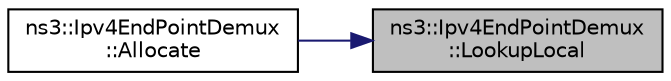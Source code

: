 digraph "ns3::Ipv4EndPointDemux::LookupLocal"
{
 // LATEX_PDF_SIZE
  edge [fontname="Helvetica",fontsize="10",labelfontname="Helvetica",labelfontsize="10"];
  node [fontname="Helvetica",fontsize="10",shape=record];
  rankdir="RL";
  Node1 [label="ns3::Ipv4EndPointDemux\l::LookupLocal",height=0.2,width=0.4,color="black", fillcolor="grey75", style="filled", fontcolor="black",tooltip="Lookup for address and port."];
  Node1 -> Node2 [dir="back",color="midnightblue",fontsize="10",style="solid",fontname="Helvetica"];
  Node2 [label="ns3::Ipv4EndPointDemux\l::Allocate",height=0.2,width=0.4,color="black", fillcolor="white", style="filled",URL="$classns3_1_1_ipv4_end_point_demux.html#acc775b24d3763004b135169fbace3bf2",tooltip="Allocate a Ipv4EndPoint."];
}
